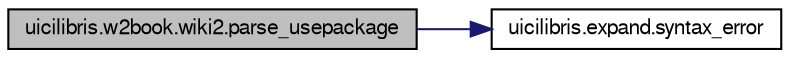 digraph G
{
  edge [fontname="FreeSans",fontsize="10",labelfontname="FreeSans",labelfontsize="10"];
  node [fontname="FreeSans",fontsize="10",shape=record];
  rankdir="LR";
  Node1 [label="uicilibris.w2book.wiki2.parse_usepackage",height=0.2,width=0.4,color="black", fillcolor="grey75", style="filled" fontcolor="black"];
  Node1 -> Node2 [color="midnightblue",fontsize="10",style="solid",fontname="FreeSans"];
  Node2 [label="uicilibris.expand.syntax_error",height=0.2,width=0.4,color="black", fillcolor="white", style="filled",URL="$namespaceuicilibris_1_1expand.html#a7c2e494ec8fac69541f38ff597769ea1"];
}
